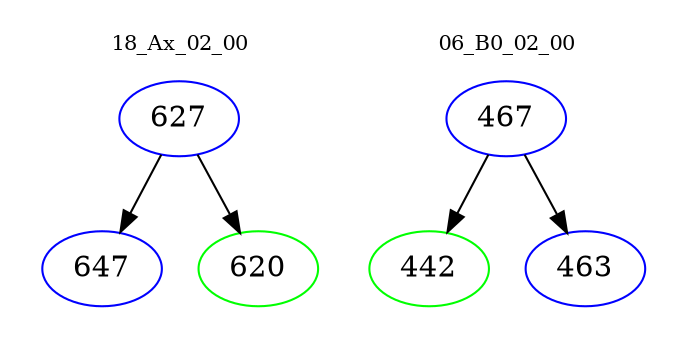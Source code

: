 digraph{
subgraph cluster_0 {
color = white
label = "18_Ax_02_00";
fontsize=10;
T0_627 [label="627", color="blue"]
T0_627 -> T0_647 [color="black"]
T0_647 [label="647", color="blue"]
T0_627 -> T0_620 [color="black"]
T0_620 [label="620", color="green"]
}
subgraph cluster_1 {
color = white
label = "06_B0_02_00";
fontsize=10;
T1_467 [label="467", color="blue"]
T1_467 -> T1_442 [color="black"]
T1_442 [label="442", color="green"]
T1_467 -> T1_463 [color="black"]
T1_463 [label="463", color="blue"]
}
}
